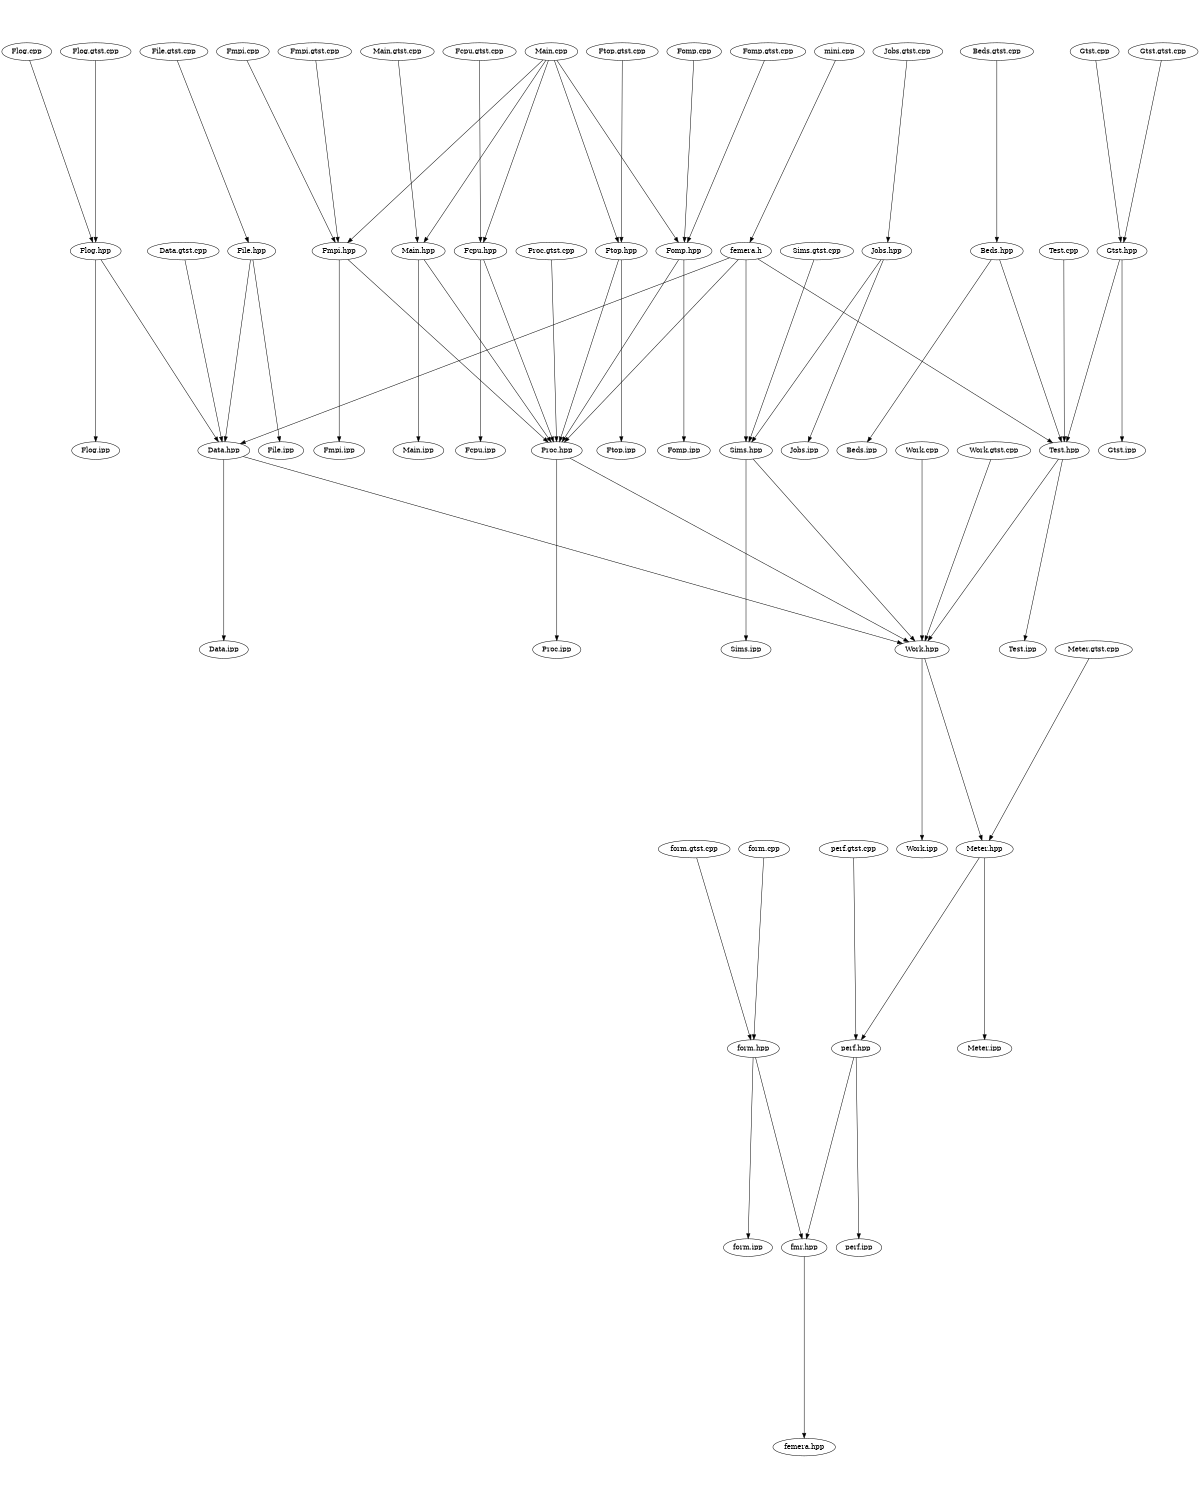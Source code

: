 digraph "source tree" {
    overlap=scale;
    size="8,10";
    ratio="fill";
    fontsize="16";
    fontname="Helvetica";
	clusterrank="local";
	"Meter.hpp" -> "perf.hpp"
	"Main.cpp" -> "Fomp.hpp"
	"Sims.hpp" -> "Work.hpp"
	"Fmpi.hpp" -> "Fmpi.ipp"
	"Sims.hpp" -> "Sims.ipp"
	"Jobs.hpp" -> "Jobs.ipp"
	"Fomp.cpp" -> "Fomp.hpp"
	"Flog.gtst.cpp" -> "Flog.hpp"
	"Main.cpp" -> "Main.hpp"
	"femera.h" -> "Data.hpp"
	"femera.h" -> "Proc.hpp"
	"Proc.hpp" -> "Proc.ipp"
	"Main.cpp" -> "Fmpi.hpp"
	"Main.cpp" -> "Fcpu.hpp"
	"Ftop.hpp" -> "Ftop.ipp"
	"perf.hpp" -> "fmr.hpp"
	"Beds.gtst.cpp" -> "Beds.hpp"
	"Data.hpp" -> "Data.ipp"
	"Proc.gtst.cpp" -> "Proc.hpp"
	"Work.hpp" -> "Work.ipp"
	"femera.h" -> "Test.hpp"
	"Main.cpp" -> "Ftop.hpp"
	"Fmpi.hpp" -> "Proc.hpp"
	"Test.hpp" -> "Work.hpp"
	"form.hpp" -> "form.ipp"
	"Gtst.cpp" -> "Gtst.hpp"
	"Main.gtst.cpp" -> "Main.hpp"
	"Fcpu.hpp" -> "Proc.hpp"
	"Work.gtst.cpp" -> "Work.hpp"
	"Fomp.hpp" -> "Proc.hpp"
	"Flog.hpp" -> "Data.hpp"
	"File.hpp" -> "File.ipp"
	"Meter.hpp" -> "Meter.ipp"
	"Fomp.hpp" -> "Fomp.ipp"
	"Gtst.hpp" -> "Gtst.ipp"
	"Sims.gtst.cpp" -> "Sims.hpp"
	"form.cpp" -> "form.hpp"
	"Fmpi.gtst.cpp" -> "Fmpi.hpp"
	"perf.hpp" -> "perf.ipp"
	"Jobs.gtst.cpp" -> "Jobs.hpp"
	"Fmpi.cpp" -> "Fmpi.hpp"
	"Fcpu.hpp" -> "Fcpu.ipp"
	"File.gtst.cpp" -> "File.hpp"
	"perf.gtst.cpp" -> "perf.hpp"
	"Work.cpp" -> "Work.hpp"
	"Ftop.gtst.cpp" -> "Ftop.hpp"
	"Main.hpp" -> "Main.ipp"
	"mini.cpp" -> "femera.h"
	"Test.cpp" -> "Test.hpp"
	"femera.h" -> "Sims.hpp"
	"Jobs.hpp" -> "Sims.hpp"
	"Data.gtst.cpp" -> "Data.hpp"
	"Ftop.hpp" -> "Proc.hpp"
	"form.gtst.cpp" -> "form.hpp"
	"Fomp.gtst.cpp" -> "Fomp.hpp"
	"File.hpp" -> "Data.hpp"
	"Meter.gtst.cpp" -> "Meter.hpp"
	"fmr.hpp" -> "femera.hpp"
	"Gtst.gtst.cpp" -> "Gtst.hpp"
	"Beds.hpp" -> "Test.hpp"
	"Proc.hpp" -> "Work.hpp"
	"form.hpp" -> "fmr.hpp"
	"Gtst.hpp" -> "Test.hpp"
	"Flog.cpp" -> "Flog.hpp"
	"Data.hpp" -> "Work.hpp"
	"Fcpu.gtst.cpp" -> "Fcpu.hpp"
	"Beds.hpp" -> "Beds.ipp"
	"Work.hpp" -> "Meter.hpp"
	"Main.hpp" -> "Proc.hpp"
	"Test.hpp" -> "Test.ipp"
	"Flog.hpp" -> "Flog.ipp"
}
